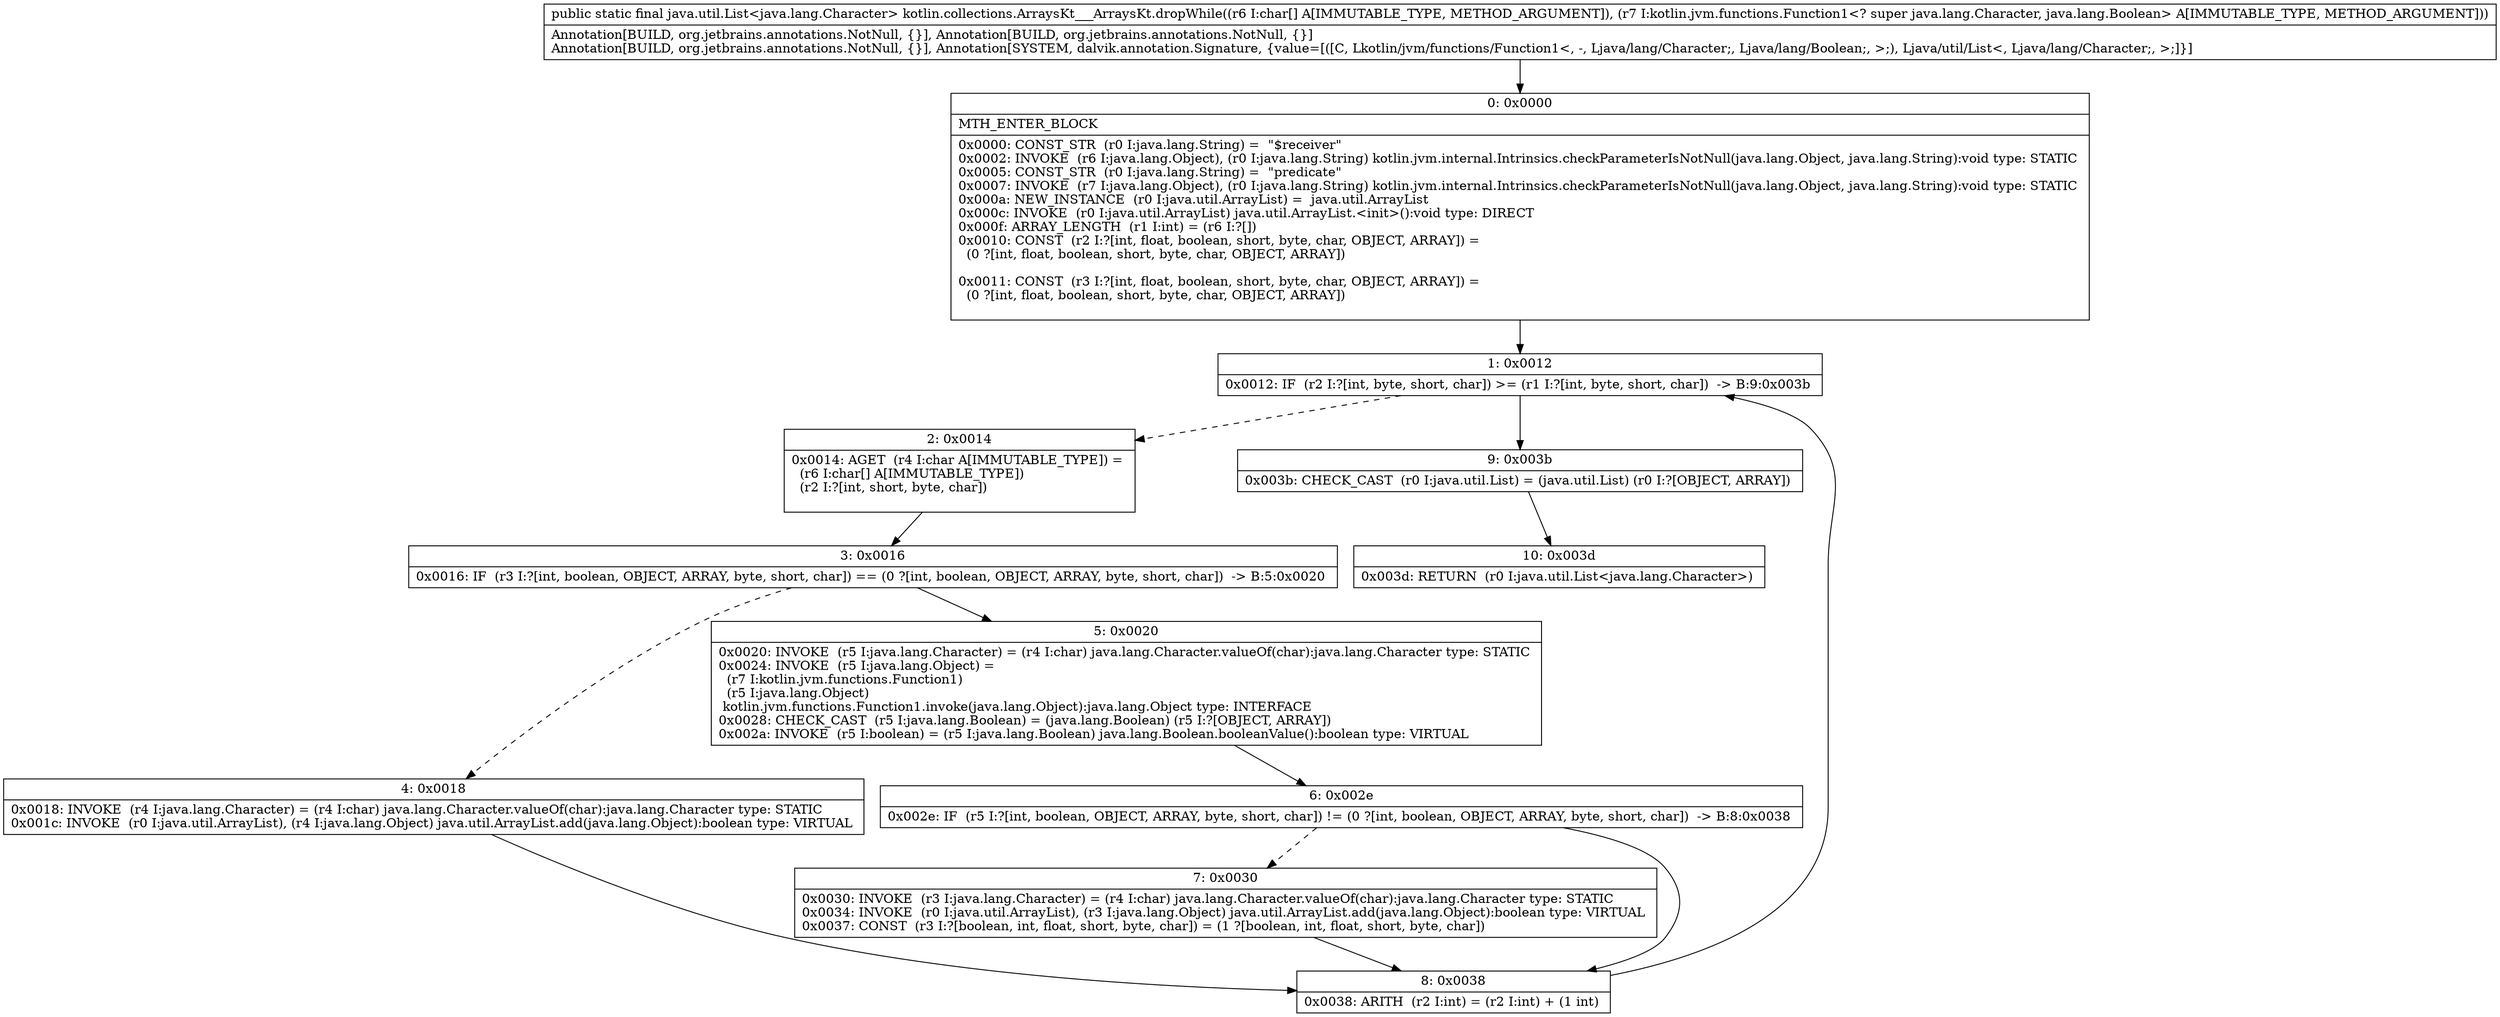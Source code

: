 digraph "CFG forkotlin.collections.ArraysKt___ArraysKt.dropWhile([CLkotlin\/jvm\/functions\/Function1;)Ljava\/util\/List;" {
Node_0 [shape=record,label="{0\:\ 0x0000|MTH_ENTER_BLOCK\l|0x0000: CONST_STR  (r0 I:java.lang.String) =  \"$receiver\" \l0x0002: INVOKE  (r6 I:java.lang.Object), (r0 I:java.lang.String) kotlin.jvm.internal.Intrinsics.checkParameterIsNotNull(java.lang.Object, java.lang.String):void type: STATIC \l0x0005: CONST_STR  (r0 I:java.lang.String) =  \"predicate\" \l0x0007: INVOKE  (r7 I:java.lang.Object), (r0 I:java.lang.String) kotlin.jvm.internal.Intrinsics.checkParameterIsNotNull(java.lang.Object, java.lang.String):void type: STATIC \l0x000a: NEW_INSTANCE  (r0 I:java.util.ArrayList) =  java.util.ArrayList \l0x000c: INVOKE  (r0 I:java.util.ArrayList) java.util.ArrayList.\<init\>():void type: DIRECT \l0x000f: ARRAY_LENGTH  (r1 I:int) = (r6 I:?[]) \l0x0010: CONST  (r2 I:?[int, float, boolean, short, byte, char, OBJECT, ARRAY]) = \l  (0 ?[int, float, boolean, short, byte, char, OBJECT, ARRAY])\l \l0x0011: CONST  (r3 I:?[int, float, boolean, short, byte, char, OBJECT, ARRAY]) = \l  (0 ?[int, float, boolean, short, byte, char, OBJECT, ARRAY])\l \l}"];
Node_1 [shape=record,label="{1\:\ 0x0012|0x0012: IF  (r2 I:?[int, byte, short, char]) \>= (r1 I:?[int, byte, short, char])  \-\> B:9:0x003b \l}"];
Node_2 [shape=record,label="{2\:\ 0x0014|0x0014: AGET  (r4 I:char A[IMMUTABLE_TYPE]) = \l  (r6 I:char[] A[IMMUTABLE_TYPE])\l  (r2 I:?[int, short, byte, char])\l \l}"];
Node_3 [shape=record,label="{3\:\ 0x0016|0x0016: IF  (r3 I:?[int, boolean, OBJECT, ARRAY, byte, short, char]) == (0 ?[int, boolean, OBJECT, ARRAY, byte, short, char])  \-\> B:5:0x0020 \l}"];
Node_4 [shape=record,label="{4\:\ 0x0018|0x0018: INVOKE  (r4 I:java.lang.Character) = (r4 I:char) java.lang.Character.valueOf(char):java.lang.Character type: STATIC \l0x001c: INVOKE  (r0 I:java.util.ArrayList), (r4 I:java.lang.Object) java.util.ArrayList.add(java.lang.Object):boolean type: VIRTUAL \l}"];
Node_5 [shape=record,label="{5\:\ 0x0020|0x0020: INVOKE  (r5 I:java.lang.Character) = (r4 I:char) java.lang.Character.valueOf(char):java.lang.Character type: STATIC \l0x0024: INVOKE  (r5 I:java.lang.Object) = \l  (r7 I:kotlin.jvm.functions.Function1)\l  (r5 I:java.lang.Object)\l kotlin.jvm.functions.Function1.invoke(java.lang.Object):java.lang.Object type: INTERFACE \l0x0028: CHECK_CAST  (r5 I:java.lang.Boolean) = (java.lang.Boolean) (r5 I:?[OBJECT, ARRAY]) \l0x002a: INVOKE  (r5 I:boolean) = (r5 I:java.lang.Boolean) java.lang.Boolean.booleanValue():boolean type: VIRTUAL \l}"];
Node_6 [shape=record,label="{6\:\ 0x002e|0x002e: IF  (r5 I:?[int, boolean, OBJECT, ARRAY, byte, short, char]) != (0 ?[int, boolean, OBJECT, ARRAY, byte, short, char])  \-\> B:8:0x0038 \l}"];
Node_7 [shape=record,label="{7\:\ 0x0030|0x0030: INVOKE  (r3 I:java.lang.Character) = (r4 I:char) java.lang.Character.valueOf(char):java.lang.Character type: STATIC \l0x0034: INVOKE  (r0 I:java.util.ArrayList), (r3 I:java.lang.Object) java.util.ArrayList.add(java.lang.Object):boolean type: VIRTUAL \l0x0037: CONST  (r3 I:?[boolean, int, float, short, byte, char]) = (1 ?[boolean, int, float, short, byte, char]) \l}"];
Node_8 [shape=record,label="{8\:\ 0x0038|0x0038: ARITH  (r2 I:int) = (r2 I:int) + (1 int) \l}"];
Node_9 [shape=record,label="{9\:\ 0x003b|0x003b: CHECK_CAST  (r0 I:java.util.List) = (java.util.List) (r0 I:?[OBJECT, ARRAY]) \l}"];
Node_10 [shape=record,label="{10\:\ 0x003d|0x003d: RETURN  (r0 I:java.util.List\<java.lang.Character\>) \l}"];
MethodNode[shape=record,label="{public static final java.util.List\<java.lang.Character\> kotlin.collections.ArraysKt___ArraysKt.dropWhile((r6 I:char[] A[IMMUTABLE_TYPE, METHOD_ARGUMENT]), (r7 I:kotlin.jvm.functions.Function1\<? super java.lang.Character, java.lang.Boolean\> A[IMMUTABLE_TYPE, METHOD_ARGUMENT]))  | Annotation[BUILD, org.jetbrains.annotations.NotNull, \{\}], Annotation[BUILD, org.jetbrains.annotations.NotNull, \{\}]\lAnnotation[BUILD, org.jetbrains.annotations.NotNull, \{\}], Annotation[SYSTEM, dalvik.annotation.Signature, \{value=[([C, Lkotlin\/jvm\/functions\/Function1\<, \-, Ljava\/lang\/Character;, Ljava\/lang\/Boolean;, \>;), Ljava\/util\/List\<, Ljava\/lang\/Character;, \>;]\}]\l}"];
MethodNode -> Node_0;
Node_0 -> Node_1;
Node_1 -> Node_2[style=dashed];
Node_1 -> Node_9;
Node_2 -> Node_3;
Node_3 -> Node_4[style=dashed];
Node_3 -> Node_5;
Node_4 -> Node_8;
Node_5 -> Node_6;
Node_6 -> Node_7[style=dashed];
Node_6 -> Node_8;
Node_7 -> Node_8;
Node_8 -> Node_1;
Node_9 -> Node_10;
}


